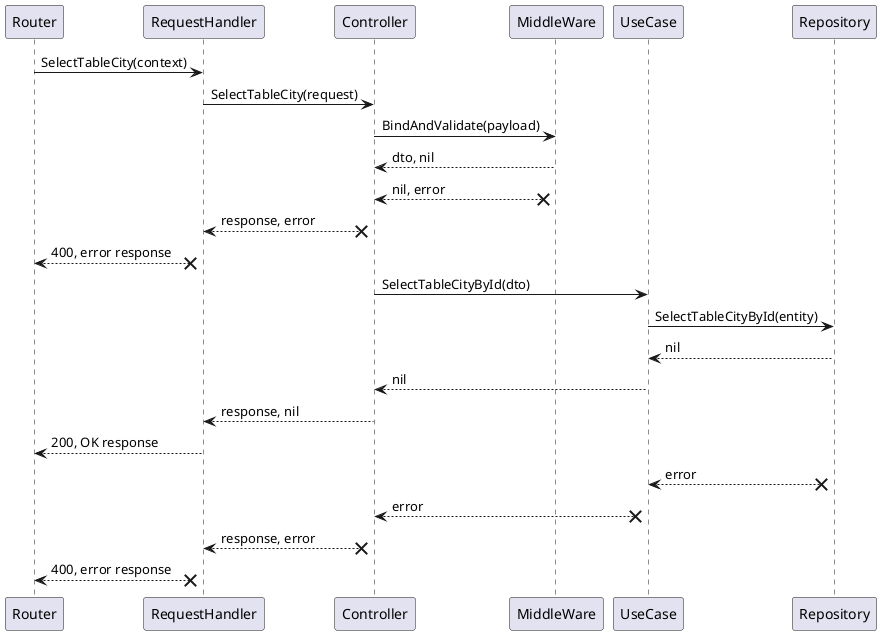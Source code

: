 @startuml
'https://plantuml.com/sequence-diagram

participant Router
participant RequestHandler as rh
participant Controller as ctrl
participant MiddleWare as mw
participant UseCase as uc
participant Repository as repo

Router -> rh : SelectTableCity(context)
rh -> ctrl : SelectTableCity(request)
ctrl -> mw : BindAndValidate(payload)
mw --> ctrl : dto, nil
mw x--> ctrl : nil, error
ctrl x--> rh : response, error
rh x--> Router : 400, error response
ctrl -> uc : SelectTableCityById(dto)
uc -> repo : SelectTableCityById(entity)
repo --> uc : nil
uc --> ctrl : nil
ctrl --> rh : response, nil
rh --> Router : 200, OK response
repo x--> uc : error
uc x--> ctrl : error
ctrl x--> rh : response, error
rh x--> Router : 400, error response

@enduml
